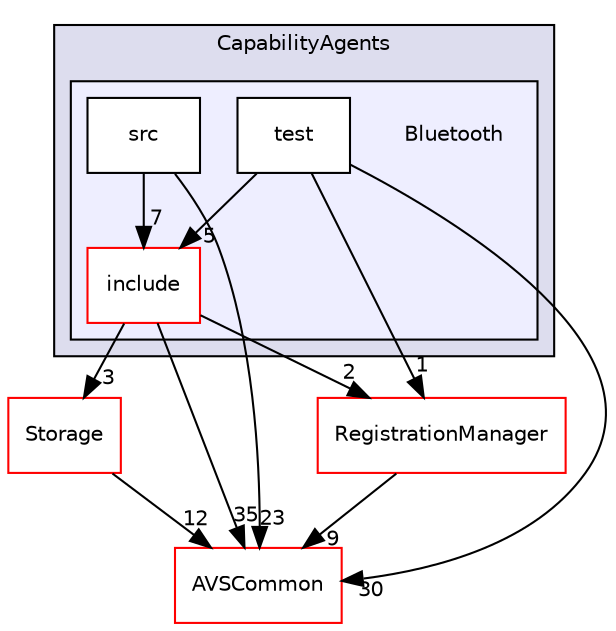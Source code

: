 digraph "/home/ANT.AMAZON.COM/womw/workplace/1.19_release/doxy/avs-device-sdk/CapabilityAgents/Bluetooth" {
  compound=true
  node [ fontsize="10", fontname="Helvetica"];
  edge [ labelfontsize="10", labelfontname="Helvetica"];
  subgraph clusterdir_7cf910bd1d7603f12ef47ff650cec893 {
    graph [ bgcolor="#ddddee", pencolor="black", label="CapabilityAgents" fontname="Helvetica", fontsize="10", URL="dir_7cf910bd1d7603f12ef47ff650cec893.html"]
  subgraph clusterdir_2fa9f33c88ab044378089e969c1a626c {
    graph [ bgcolor="#eeeeff", pencolor="black", label="" URL="dir_2fa9f33c88ab044378089e969c1a626c.html"];
    dir_2fa9f33c88ab044378089e969c1a626c [shape=plaintext label="Bluetooth"];
    dir_d3b0a340b0e73c93d97aa769524dbb98 [shape=box label="include" color="red" fillcolor="white" style="filled" URL="dir_d3b0a340b0e73c93d97aa769524dbb98.html"];
    dir_c8f1ca8835d12423fce6b5ea6b441cc2 [shape=box label="src" color="black" fillcolor="white" style="filled" URL="dir_c8f1ca8835d12423fce6b5ea6b441cc2.html"];
    dir_bfe876b049f2a0e737cbdacf08ca09d9 [shape=box label="test" color="black" fillcolor="white" style="filled" URL="dir_bfe876b049f2a0e737cbdacf08ca09d9.html"];
  }
  }
  dir_d29c5f5a2915d6c5388c9daae4f109c7 [shape=box label="Storage" fillcolor="white" style="filled" color="red" URL="dir_d29c5f5a2915d6c5388c9daae4f109c7.html"];
  dir_13e65effb2bde530b17b3d5eefcd0266 [shape=box label="AVSCommon" fillcolor="white" style="filled" color="red" URL="dir_13e65effb2bde530b17b3d5eefcd0266.html"];
  dir_b14333b5607b47fe7356eaa790107bd3 [shape=box label="RegistrationManager" fillcolor="white" style="filled" color="red" URL="dir_b14333b5607b47fe7356eaa790107bd3.html"];
  dir_d3b0a340b0e73c93d97aa769524dbb98->dir_d29c5f5a2915d6c5388c9daae4f109c7 [headlabel="3", labeldistance=1.5 headhref="dir_000197_000394.html"];
  dir_d3b0a340b0e73c93d97aa769524dbb98->dir_13e65effb2bde530b17b3d5eefcd0266 [headlabel="35", labeldistance=1.5 headhref="dir_000197_000017.html"];
  dir_d3b0a340b0e73c93d97aa769524dbb98->dir_b14333b5607b47fe7356eaa790107bd3 [headlabel="2", labeldistance=1.5 headhref="dir_000197_000361.html"];
  dir_c8f1ca8835d12423fce6b5ea6b441cc2->dir_d3b0a340b0e73c93d97aa769524dbb98 [headlabel="7", labeldistance=1.5 headhref="dir_000199_000197.html"];
  dir_c8f1ca8835d12423fce6b5ea6b441cc2->dir_13e65effb2bde530b17b3d5eefcd0266 [headlabel="23", labeldistance=1.5 headhref="dir_000199_000017.html"];
  dir_d29c5f5a2915d6c5388c9daae4f109c7->dir_13e65effb2bde530b17b3d5eefcd0266 [headlabel="12", labeldistance=1.5 headhref="dir_000394_000017.html"];
  dir_b14333b5607b47fe7356eaa790107bd3->dir_13e65effb2bde530b17b3d5eefcd0266 [headlabel="9", labeldistance=1.5 headhref="dir_000361_000017.html"];
  dir_bfe876b049f2a0e737cbdacf08ca09d9->dir_d3b0a340b0e73c93d97aa769524dbb98 [headlabel="5", labeldistance=1.5 headhref="dir_000200_000197.html"];
  dir_bfe876b049f2a0e737cbdacf08ca09d9->dir_13e65effb2bde530b17b3d5eefcd0266 [headlabel="30", labeldistance=1.5 headhref="dir_000200_000017.html"];
  dir_bfe876b049f2a0e737cbdacf08ca09d9->dir_b14333b5607b47fe7356eaa790107bd3 [headlabel="1", labeldistance=1.5 headhref="dir_000200_000361.html"];
}
